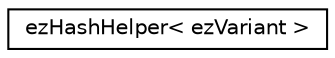 digraph "Graphical Class Hierarchy"
{
 // LATEX_PDF_SIZE
  edge [fontname="Helvetica",fontsize="10",labelfontname="Helvetica",labelfontsize="10"];
  node [fontname="Helvetica",fontsize="10",shape=record];
  rankdir="LR";
  Node0 [label="ezHashHelper\< ezVariant \>",height=0.2,width=0.4,color="black", fillcolor="white", style="filled",URL="$d3/d6f/structez_hash_helper_3_01ez_variant_01_4.htm",tooltip=" "];
}

